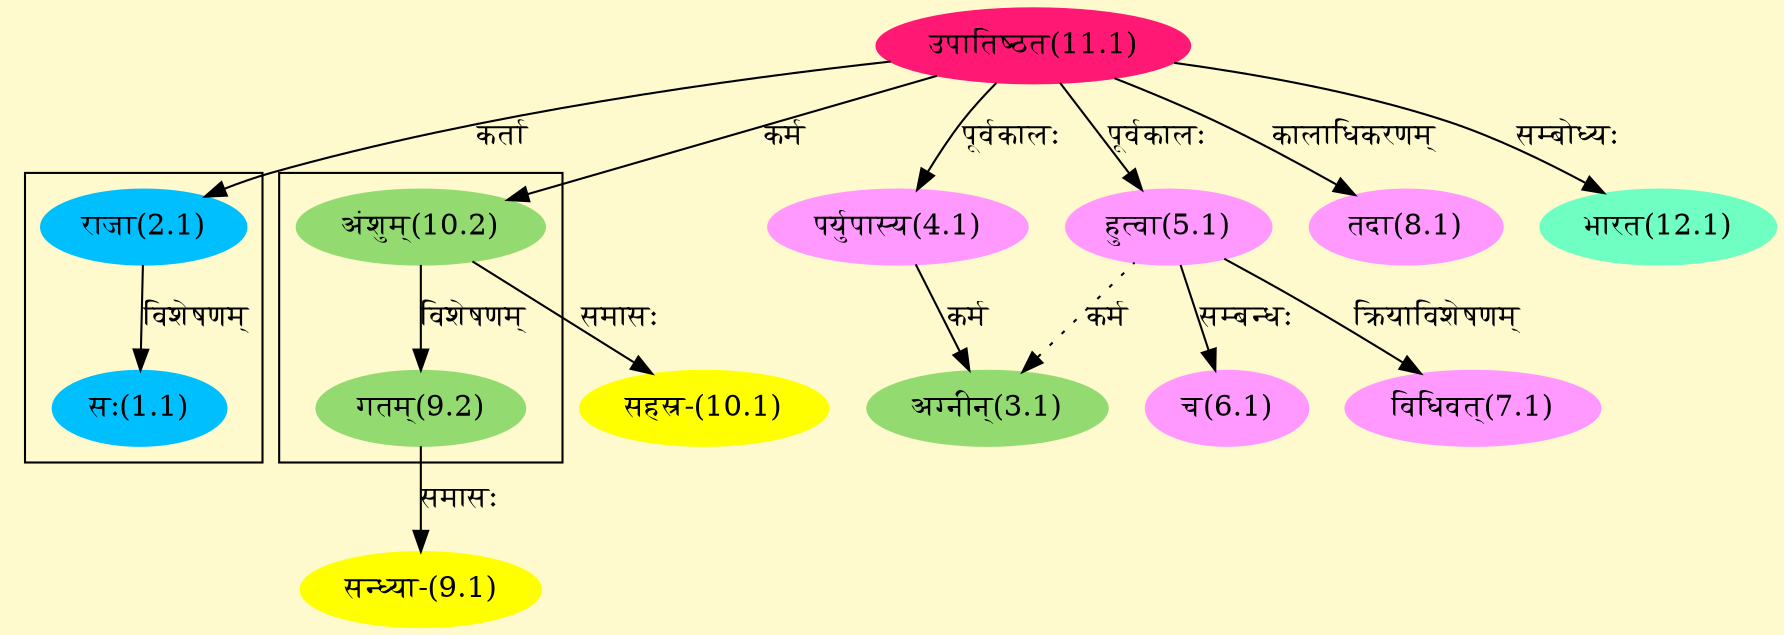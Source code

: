 digraph G{
rankdir=BT;
 compound=true;
 bgcolor="lemonchiffon1";

subgraph cluster_1{
Node1_1 [style=filled, color="#00BFFF" label = "सः(1.1)"]
Node2_1 [style=filled, color="#00BFFF" label = "राजा(2.1)"]

}

subgraph cluster_2{
Node9_2 [style=filled, color="#93DB70" label = "गतम्(9.2)"]
Node10_2 [style=filled, color="#93DB70" label = "अंशुम्(10.2)"]

}
Node2_1 [style=filled, color="#00BFFF" label = "राजा(2.1)"]
Node11_1 [style=filled, color="#FF1975" label = "उपातिष्ठत(11.1)"]
Node3_1 [style=filled, color="#93DB70" label = "अग्नीन्(3.1)"]
Node4_1 [style=filled, color="#FF99FF" label = "पर्युपास्य(4.1)"]
Node5_1 [style=filled, color="#FF99FF" label = "हुत्वा(5.1)"]
Node6_1 [style=filled, color="#FF99FF" label = "च(6.1)"]
Node7_1 [style=filled, color="#FF99FF" label = "विधिवत्(7.1)"]
Node8_1 [style=filled, color="#FF99FF" label = "तदा(8.1)"]
Node9_1 [style=filled, color="#FFFF00" label = "सन्ध्या-(9.1)"]
Node9_2 [style=filled, color="#93DB70" label = "गतम्(9.2)"]
Node10_1 [style=filled, color="#FFFF00" label = "सहस्र-(10.1)"]
Node10_2 [style=filled, color="#93DB70" label = "अंशुम्(10.2)"]
Node12_1 [style=filled, color="#6FFFC3" label = "भारत(12.1)"]
/* Start of Relations section */

Node1_1 -> Node2_1 [  label="विशेषणम्"  dir="back" ]
Node2_1 -> Node11_1 [  label="कर्ता"  dir="back" ]
Node3_1 -> Node4_1 [  label="कर्म"  dir="back" ]
Node3_1 -> Node5_1 [ style=dotted label="कर्म"  dir="back" ]
Node4_1 -> Node11_1 [  label="पूर्वकालः"  dir="back" ]
Node5_1 -> Node11_1 [  label="पूर्वकालः"  dir="back" ]
Node6_1 -> Node5_1 [  label="सम्बन्धः"  dir="back" ]
Node7_1 -> Node5_1 [  label="क्रियाविशेषणम्"  dir="back" ]
Node8_1 -> Node11_1 [  label="कालाधिकरणम्"  dir="back" ]
Node9_1 -> Node9_2 [  label="समासः"  dir="back" ]
Node9_2 -> Node10_2 [  label="विशेषणम्"  dir="back" ]
Node10_1 -> Node10_2 [  label="समासः"  dir="back" ]
Node10_2 -> Node11_1 [  label="कर्म"  dir="back" ]
Node12_1 -> Node11_1 [  label="सम्बोध्यः"  dir="back" ]
}

